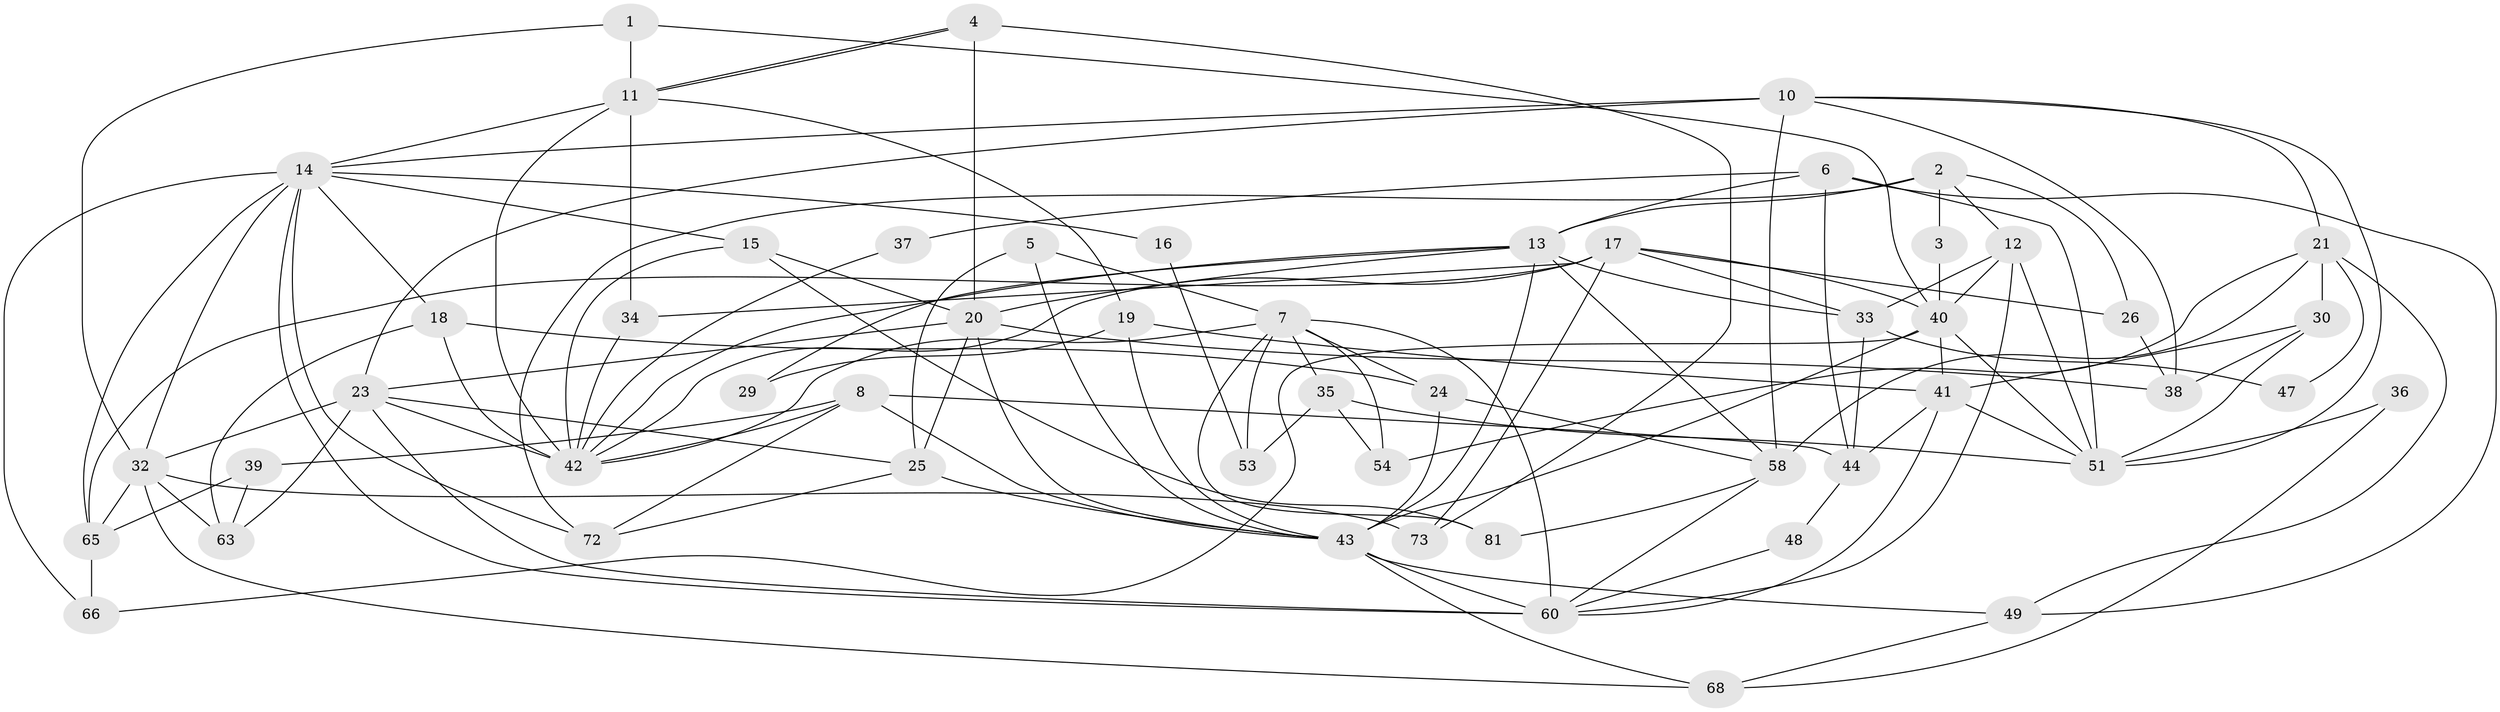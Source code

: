 // original degree distribution, {3: 0.2976190476190476, 4: 0.27380952380952384, 5: 0.13095238095238096, 6: 0.09523809523809523, 2: 0.13095238095238096, 7: 0.047619047619047616, 8: 0.023809523809523808}
// Generated by graph-tools (version 1.1) at 2025/11/02/27/25 16:11:19]
// undirected, 54 vertices, 131 edges
graph export_dot {
graph [start="1"]
  node [color=gray90,style=filled];
  1;
  2 [super="+46"];
  3;
  4 [super="+62"];
  5;
  6 [super="+9"];
  7 [super="+28"];
  8;
  10 [super="+31"];
  11 [super="+67"];
  12 [super="+79"];
  13 [super="+61"];
  14 [super="+82"];
  15 [super="+64"];
  16;
  17 [super="+22"];
  18 [super="+55"];
  19;
  20 [super="+80"];
  21 [super="+45"];
  23 [super="+70"];
  24 [super="+27"];
  25 [super="+83"];
  26;
  29;
  30 [super="+77"];
  32 [super="+74"];
  33;
  34;
  35;
  36;
  37;
  38;
  39 [super="+69"];
  40 [super="+50"];
  41 [super="+57"];
  42 [super="+56"];
  43 [super="+52"];
  44 [super="+75"];
  47;
  48;
  49;
  51 [super="+59"];
  53;
  54;
  58 [super="+84"];
  60 [super="+78"];
  63;
  65 [super="+71"];
  66;
  68;
  72 [super="+76"];
  73;
  81;
  1 -- 40;
  1 -- 32;
  1 -- 11;
  2 -- 3 [weight=2];
  2 -- 26;
  2 -- 12;
  2 -- 13;
  2 -- 72;
  3 -- 40;
  4 -- 20 [weight=2];
  4 -- 11;
  4 -- 11;
  4 -- 73;
  5 -- 43;
  5 -- 25;
  5 -- 7;
  6 -- 49;
  6 -- 51;
  6 -- 13;
  6 -- 44;
  6 -- 37;
  7 -- 35;
  7 -- 81;
  7 -- 60;
  7 -- 53;
  7 -- 24;
  7 -- 54;
  7 -- 42;
  8 -- 42;
  8 -- 44;
  8 -- 43;
  8 -- 72;
  8 -- 39;
  10 -- 21;
  10 -- 38;
  10 -- 14;
  10 -- 51;
  10 -- 23;
  10 -- 58 [weight=2];
  11 -- 34;
  11 -- 19;
  11 -- 14;
  11 -- 42 [weight=2];
  12 -- 33;
  12 -- 51;
  12 -- 40;
  12 -- 60;
  13 -- 33;
  13 -- 42;
  13 -- 43;
  13 -- 29;
  13 -- 20;
  13 -- 58;
  14 -- 15;
  14 -- 60 [weight=2];
  14 -- 66;
  14 -- 72;
  14 -- 16;
  14 -- 32;
  14 -- 18;
  14 -- 65;
  15 -- 20;
  15 -- 81;
  15 -- 42;
  16 -- 53;
  17 -- 40;
  17 -- 33;
  17 -- 34;
  17 -- 73;
  17 -- 26;
  17 -- 42;
  17 -- 65;
  18 -- 24;
  18 -- 42;
  18 -- 63;
  19 -- 29;
  19 -- 43;
  19 -- 41;
  20 -- 38;
  20 -- 43;
  20 -- 25;
  20 -- 23;
  21 -- 58;
  21 -- 49;
  21 -- 54;
  21 -- 30;
  21 -- 47;
  23 -- 42;
  23 -- 60;
  23 -- 25;
  23 -- 63;
  23 -- 32;
  24 -- 58;
  24 -- 43;
  25 -- 72;
  25 -- 43;
  26 -- 38;
  30 -- 38;
  30 -- 41;
  30 -- 51;
  32 -- 68;
  32 -- 63;
  32 -- 65;
  32 -- 73;
  33 -- 47;
  33 -- 44;
  34 -- 42;
  35 -- 53;
  35 -- 54;
  35 -- 51;
  36 -- 68;
  36 -- 51;
  37 -- 42;
  39 -- 63;
  39 -- 65;
  40 -- 41 [weight=2];
  40 -- 51;
  40 -- 66;
  40 -- 43;
  41 -- 51;
  41 -- 44;
  41 -- 60;
  43 -- 49;
  43 -- 68;
  43 -- 60;
  44 -- 48;
  48 -- 60;
  49 -- 68;
  58 -- 81;
  58 -- 60;
  65 -- 66;
}
